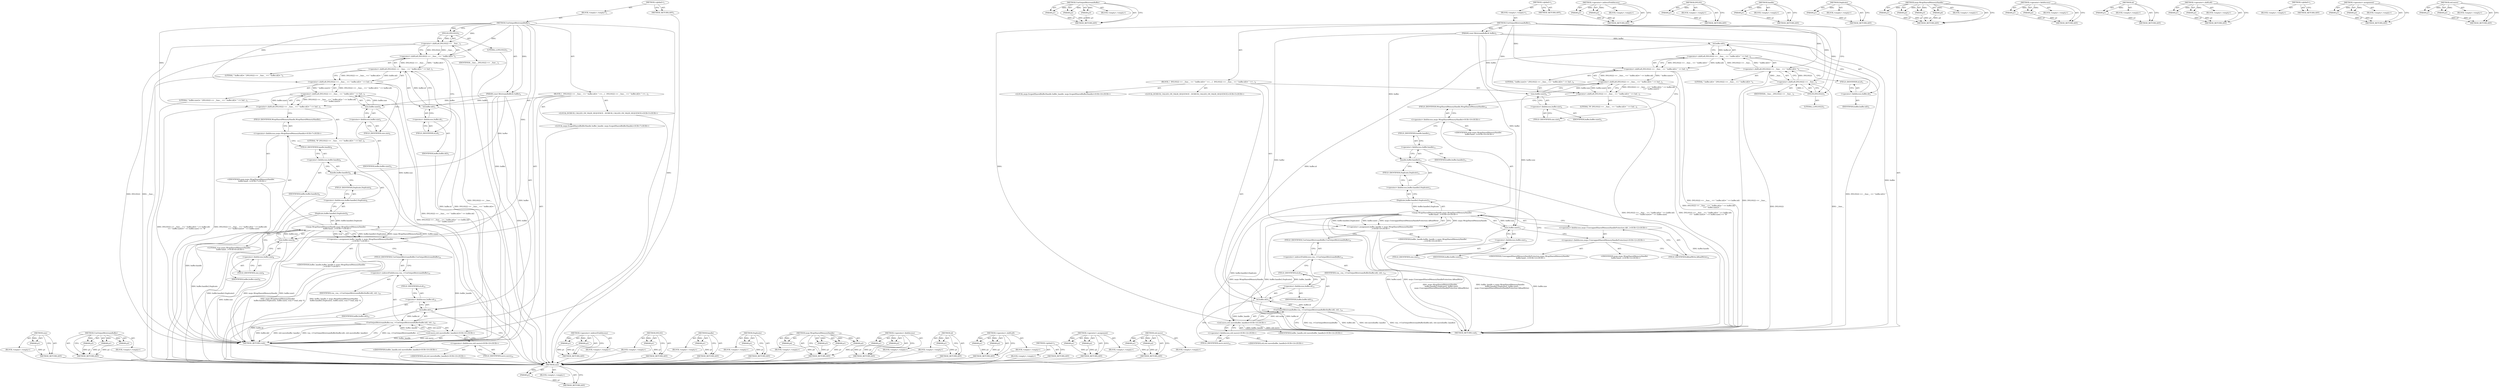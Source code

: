 digraph "std.move" {
vulnerable_113 [label=<(METHOD,size)>];
vulnerable_114 [label=<(PARAM,p1)>];
vulnerable_115 [label=<(BLOCK,&lt;empty&gt;,&lt;empty&gt;)>];
vulnerable_116 [label=<(METHOD_RETURN,ANY)>];
vulnerable_137 [label=<(METHOD,UseOutputBitstreamBuffer)>];
vulnerable_138 [label=<(PARAM,p1)>];
vulnerable_139 [label=<(PARAM,p2)>];
vulnerable_140 [label=<(PARAM,p3)>];
vulnerable_141 [label=<(BLOCK,&lt;empty&gt;,&lt;empty&gt;)>];
vulnerable_142 [label=<(METHOD_RETURN,ANY)>];
vulnerable_6 [label=<(METHOD,&lt;global&gt;)<SUB>1</SUB>>];
vulnerable_7 [label=<(BLOCK,&lt;empty&gt;,&lt;empty&gt;)<SUB>1</SUB>>];
vulnerable_8 [label=<(METHOD,UseOutputBitstreamBuffer)<SUB>1</SUB>>];
vulnerable_9 [label=<(PARAM,const BitstreamBuffer&amp; buffer)<SUB>2</SUB>>];
vulnerable_10 [label=<(BLOCK,{
  DVLOG(2) &lt;&lt; __func__ &lt;&lt; &quot; buffer.id()= &quot; &lt;&lt;...,{
  DVLOG(2) &lt;&lt; __func__ &lt;&lt; &quot; buffer.id()= &quot; &lt;&lt;...)<SUB>2</SUB>>];
vulnerable_11 [label=<(&lt;operator&gt;.shiftLeft,DVLOG(2) &lt;&lt; __func__ &lt;&lt; &quot; buffer.id()= &quot; &lt;&lt; buf...)<SUB>3</SUB>>];
vulnerable_12 [label=<(&lt;operator&gt;.shiftLeft,DVLOG(2) &lt;&lt; __func__ &lt;&lt; &quot; buffer.id()= &quot; &lt;&lt; buf...)<SUB>3</SUB>>];
vulnerable_13 [label=<(&lt;operator&gt;.shiftLeft,DVLOG(2) &lt;&lt; __func__ &lt;&lt; &quot; buffer.id()= &quot; &lt;&lt; buf...)<SUB>3</SUB>>];
vulnerable_14 [label=<(&lt;operator&gt;.shiftLeft,DVLOG(2) &lt;&lt; __func__ &lt;&lt; &quot; buffer.id()= &quot; &lt;&lt; buf...)<SUB>3</SUB>>];
vulnerable_15 [label=<(&lt;operator&gt;.shiftLeft,DVLOG(2) &lt;&lt; __func__ &lt;&lt; &quot; buffer.id()= &quot;)<SUB>3</SUB>>];
vulnerable_16 [label=<(&lt;operator&gt;.shiftLeft,DVLOG(2) &lt;&lt; __func__)<SUB>3</SUB>>];
vulnerable_17 [label=<(DVLOG,DVLOG(2))<SUB>3</SUB>>];
vulnerable_18 [label=<(LITERAL,2,DVLOG(2))<SUB>3</SUB>>];
vulnerable_19 [label=<(IDENTIFIER,__func__,DVLOG(2) &lt;&lt; __func__)<SUB>3</SUB>>];
vulnerable_20 [label=<(LITERAL,&quot; buffer.id()= &quot;,DVLOG(2) &lt;&lt; __func__ &lt;&lt; &quot; buffer.id()= &quot;)<SUB>3</SUB>>];
vulnerable_21 [label=<(id,buffer.id())<SUB>3</SUB>>];
vulnerable_22 [label=<(&lt;operator&gt;.fieldAccess,buffer.id)<SUB>3</SUB>>];
vulnerable_23 [label=<(IDENTIFIER,buffer,buffer.id())<SUB>3</SUB>>];
vulnerable_24 [label=<(FIELD_IDENTIFIER,id,id)<SUB>3</SUB>>];
vulnerable_25 [label=<(LITERAL,&quot; buffer.size()= &quot;,DVLOG(2) &lt;&lt; __func__ &lt;&lt; &quot; buffer.id()= &quot; &lt;&lt; buf...)<SUB>4</SUB>>];
vulnerable_26 [label=<(size,buffer.size())<SUB>4</SUB>>];
vulnerable_27 [label=<(&lt;operator&gt;.fieldAccess,buffer.size)<SUB>4</SUB>>];
vulnerable_28 [label=<(IDENTIFIER,buffer,buffer.size())<SUB>4</SUB>>];
vulnerable_29 [label=<(FIELD_IDENTIFIER,size,size)<SUB>4</SUB>>];
vulnerable_30 [label=<(LITERAL,&quot;B&quot;,DVLOG(2) &lt;&lt; __func__ &lt;&lt; &quot; buffer.id()= &quot; &lt;&lt; buf...)<SUB>4</SUB>>];
vulnerable_31 [label="<(LOCAL,DCHECK_CALLED_ON_VALID_SEQUENCE : DCHECK_CALLED_ON_VALID_SEQUENCE)<SUB>5</SUB>>"];
vulnerable_32 [label="<(LOCAL,mojo.ScopedSharedBufferHandle buffer_handle: mojo.ScopedSharedBufferHandle)<SUB>7</SUB>>"];
vulnerable_33 [label="<(&lt;operator&gt;.assignment,buffer_handle = mojo::WrapSharedMemoryHandle(
 ...)<SUB>7</SUB>>"];
vulnerable_34 [label="<(IDENTIFIER,buffer_handle,buffer_handle = mojo::WrapSharedMemoryHandle(
 ...)<SUB>7</SUB>>"];
vulnerable_35 [label="<(mojo.WrapSharedMemoryHandle,mojo::WrapSharedMemoryHandle(
      buffer.hand...)<SUB>7</SUB>>"];
vulnerable_36 [label="<(&lt;operator&gt;.fieldAccess,mojo::WrapSharedMemoryHandle)<SUB>7</SUB>>"];
vulnerable_37 [label="<(IDENTIFIER,mojo,mojo::WrapSharedMemoryHandle(
      buffer.hand...)<SUB>7</SUB>>"];
vulnerable_38 [label=<(FIELD_IDENTIFIER,WrapSharedMemoryHandle,WrapSharedMemoryHandle)<SUB>7</SUB>>];
vulnerable_39 [label=<(Duplicate,buffer.handle().Duplicate())<SUB>8</SUB>>];
vulnerable_40 [label=<(&lt;operator&gt;.fieldAccess,buffer.handle().Duplicate)<SUB>8</SUB>>];
vulnerable_41 [label=<(handle,buffer.handle())<SUB>8</SUB>>];
vulnerable_42 [label=<(&lt;operator&gt;.fieldAccess,buffer.handle)<SUB>8</SUB>>];
vulnerable_43 [label=<(IDENTIFIER,buffer,buffer.handle())<SUB>8</SUB>>];
vulnerable_44 [label=<(FIELD_IDENTIFIER,handle,handle)<SUB>8</SUB>>];
vulnerable_45 [label=<(FIELD_IDENTIFIER,Duplicate,Duplicate)<SUB>8</SUB>>];
vulnerable_46 [label=<(size,buffer.size())<SUB>8</SUB>>];
vulnerable_47 [label=<(&lt;operator&gt;.fieldAccess,buffer.size)<SUB>8</SUB>>];
vulnerable_48 [label=<(IDENTIFIER,buffer,buffer.size())<SUB>8</SUB>>];
vulnerable_49 [label=<(FIELD_IDENTIFIER,size,size)<SUB>8</SUB>>];
vulnerable_50 [label="<(LITERAL,true,mojo::WrapSharedMemoryHandle(
      buffer.hand...)<SUB>8</SUB>>"];
vulnerable_51 [label=<(UseOutputBitstreamBuffer,vea_-&gt;UseOutputBitstreamBuffer(buffer.id(), std...)<SUB>10</SUB>>];
vulnerable_52 [label=<(&lt;operator&gt;.indirectFieldAccess,vea_-&gt;UseOutputBitstreamBuffer)<SUB>10</SUB>>];
vulnerable_53 [label=<(IDENTIFIER,vea_,vea_-&gt;UseOutputBitstreamBuffer(buffer.id(), std...)<SUB>10</SUB>>];
vulnerable_54 [label=<(FIELD_IDENTIFIER,UseOutputBitstreamBuffer,UseOutputBitstreamBuffer)<SUB>10</SUB>>];
vulnerable_55 [label=<(id,buffer.id())<SUB>10</SUB>>];
vulnerable_56 [label=<(&lt;operator&gt;.fieldAccess,buffer.id)<SUB>10</SUB>>];
vulnerable_57 [label=<(IDENTIFIER,buffer,buffer.id())<SUB>10</SUB>>];
vulnerable_58 [label=<(FIELD_IDENTIFIER,id,id)<SUB>10</SUB>>];
vulnerable_59 [label="<(std.move,std::move(buffer_handle))<SUB>10</SUB>>"];
vulnerable_60 [label="<(&lt;operator&gt;.fieldAccess,std::move)<SUB>10</SUB>>"];
vulnerable_61 [label="<(IDENTIFIER,std,std::move(buffer_handle))<SUB>10</SUB>>"];
vulnerable_62 [label=<(FIELD_IDENTIFIER,move,move)<SUB>10</SUB>>];
vulnerable_63 [label="<(IDENTIFIER,buffer_handle,std::move(buffer_handle))<SUB>10</SUB>>"];
vulnerable_64 [label=<(METHOD_RETURN,void)<SUB>1</SUB>>];
vulnerable_66 [label=<(METHOD_RETURN,ANY)<SUB>1</SUB>>];
vulnerable_143 [label=<(METHOD,&lt;operator&gt;.indirectFieldAccess)>];
vulnerable_144 [label=<(PARAM,p1)>];
vulnerable_145 [label=<(PARAM,p2)>];
vulnerable_146 [label=<(BLOCK,&lt;empty&gt;,&lt;empty&gt;)>];
vulnerable_147 [label=<(METHOD_RETURN,ANY)>];
vulnerable_100 [label=<(METHOD,DVLOG)>];
vulnerable_101 [label=<(PARAM,p1)>];
vulnerable_102 [label=<(BLOCK,&lt;empty&gt;,&lt;empty&gt;)>];
vulnerable_103 [label=<(METHOD_RETURN,ANY)>];
vulnerable_133 [label=<(METHOD,handle)>];
vulnerable_134 [label=<(PARAM,p1)>];
vulnerable_135 [label=<(BLOCK,&lt;empty&gt;,&lt;empty&gt;)>];
vulnerable_136 [label=<(METHOD_RETURN,ANY)>];
vulnerable_129 [label=<(METHOD,Duplicate)>];
vulnerable_130 [label=<(PARAM,p1)>];
vulnerable_131 [label=<(BLOCK,&lt;empty&gt;,&lt;empty&gt;)>];
vulnerable_132 [label=<(METHOD_RETURN,ANY)>];
vulnerable_122 [label=<(METHOD,mojo.WrapSharedMemoryHandle)>];
vulnerable_123 [label=<(PARAM,p1)>];
vulnerable_124 [label=<(PARAM,p2)>];
vulnerable_125 [label=<(PARAM,p3)>];
vulnerable_126 [label=<(PARAM,p4)>];
vulnerable_127 [label=<(BLOCK,&lt;empty&gt;,&lt;empty&gt;)>];
vulnerable_128 [label=<(METHOD_RETURN,ANY)>];
vulnerable_108 [label=<(METHOD,&lt;operator&gt;.fieldAccess)>];
vulnerable_109 [label=<(PARAM,p1)>];
vulnerable_110 [label=<(PARAM,p2)>];
vulnerable_111 [label=<(BLOCK,&lt;empty&gt;,&lt;empty&gt;)>];
vulnerable_112 [label=<(METHOD_RETURN,ANY)>];
vulnerable_104 [label=<(METHOD,id)>];
vulnerable_105 [label=<(PARAM,p1)>];
vulnerable_106 [label=<(BLOCK,&lt;empty&gt;,&lt;empty&gt;)>];
vulnerable_107 [label=<(METHOD_RETURN,ANY)>];
vulnerable_95 [label=<(METHOD,&lt;operator&gt;.shiftLeft)>];
vulnerable_96 [label=<(PARAM,p1)>];
vulnerable_97 [label=<(PARAM,p2)>];
vulnerable_98 [label=<(BLOCK,&lt;empty&gt;,&lt;empty&gt;)>];
vulnerable_99 [label=<(METHOD_RETURN,ANY)>];
vulnerable_89 [label=<(METHOD,&lt;global&gt;)<SUB>1</SUB>>];
vulnerable_90 [label=<(BLOCK,&lt;empty&gt;,&lt;empty&gt;)>];
vulnerable_91 [label=<(METHOD_RETURN,ANY)>];
vulnerable_117 [label=<(METHOD,&lt;operator&gt;.assignment)>];
vulnerable_118 [label=<(PARAM,p1)>];
vulnerable_119 [label=<(PARAM,p2)>];
vulnerable_120 [label=<(BLOCK,&lt;empty&gt;,&lt;empty&gt;)>];
vulnerable_121 [label=<(METHOD_RETURN,ANY)>];
vulnerable_148 [label=<(METHOD,std.move)>];
vulnerable_149 [label=<(PARAM,p1)>];
vulnerable_150 [label=<(PARAM,p2)>];
vulnerable_151 [label=<(BLOCK,&lt;empty&gt;,&lt;empty&gt;)>];
vulnerable_152 [label=<(METHOD_RETURN,ANY)>];
fixed_119 [label=<(METHOD,size)>];
fixed_120 [label=<(PARAM,p1)>];
fixed_121 [label=<(BLOCK,&lt;empty&gt;,&lt;empty&gt;)>];
fixed_122 [label=<(METHOD_RETURN,ANY)>];
fixed_143 [label=<(METHOD,UseOutputBitstreamBuffer)>];
fixed_144 [label=<(PARAM,p1)>];
fixed_145 [label=<(PARAM,p2)>];
fixed_146 [label=<(PARAM,p3)>];
fixed_147 [label=<(BLOCK,&lt;empty&gt;,&lt;empty&gt;)>];
fixed_148 [label=<(METHOD_RETURN,ANY)>];
fixed_6 [label=<(METHOD,&lt;global&gt;)<SUB>1</SUB>>];
fixed_7 [label=<(BLOCK,&lt;empty&gt;,&lt;empty&gt;)<SUB>1</SUB>>];
fixed_8 [label=<(METHOD,UseOutputBitstreamBuffer)<SUB>1</SUB>>];
fixed_9 [label=<(PARAM,const BitstreamBuffer&amp; buffer)<SUB>2</SUB>>];
fixed_10 [label=<(BLOCK,{
  DVLOG(2) &lt;&lt; __func__ &lt;&lt; &quot; buffer.id()= &quot; &lt;&lt;...,{
  DVLOG(2) &lt;&lt; __func__ &lt;&lt; &quot; buffer.id()= &quot; &lt;&lt;...)<SUB>2</SUB>>];
fixed_11 [label=<(&lt;operator&gt;.shiftLeft,DVLOG(2) &lt;&lt; __func__ &lt;&lt; &quot; buffer.id()= &quot; &lt;&lt; buf...)<SUB>3</SUB>>];
fixed_12 [label=<(&lt;operator&gt;.shiftLeft,DVLOG(2) &lt;&lt; __func__ &lt;&lt; &quot; buffer.id()= &quot; &lt;&lt; buf...)<SUB>3</SUB>>];
fixed_13 [label=<(&lt;operator&gt;.shiftLeft,DVLOG(2) &lt;&lt; __func__ &lt;&lt; &quot; buffer.id()= &quot; &lt;&lt; buf...)<SUB>3</SUB>>];
fixed_14 [label=<(&lt;operator&gt;.shiftLeft,DVLOG(2) &lt;&lt; __func__ &lt;&lt; &quot; buffer.id()= &quot; &lt;&lt; buf...)<SUB>3</SUB>>];
fixed_15 [label=<(&lt;operator&gt;.shiftLeft,DVLOG(2) &lt;&lt; __func__ &lt;&lt; &quot; buffer.id()= &quot;)<SUB>3</SUB>>];
fixed_16 [label=<(&lt;operator&gt;.shiftLeft,DVLOG(2) &lt;&lt; __func__)<SUB>3</SUB>>];
fixed_17 [label=<(DVLOG,DVLOG(2))<SUB>3</SUB>>];
fixed_18 [label=<(LITERAL,2,DVLOG(2))<SUB>3</SUB>>];
fixed_19 [label=<(IDENTIFIER,__func__,DVLOG(2) &lt;&lt; __func__)<SUB>3</SUB>>];
fixed_20 [label=<(LITERAL,&quot; buffer.id()= &quot;,DVLOG(2) &lt;&lt; __func__ &lt;&lt; &quot; buffer.id()= &quot;)<SUB>3</SUB>>];
fixed_21 [label=<(id,buffer.id())<SUB>3</SUB>>];
fixed_22 [label=<(&lt;operator&gt;.fieldAccess,buffer.id)<SUB>3</SUB>>];
fixed_23 [label=<(IDENTIFIER,buffer,buffer.id())<SUB>3</SUB>>];
fixed_24 [label=<(FIELD_IDENTIFIER,id,id)<SUB>3</SUB>>];
fixed_25 [label=<(LITERAL,&quot; buffer.size()= &quot;,DVLOG(2) &lt;&lt; __func__ &lt;&lt; &quot; buffer.id()= &quot; &lt;&lt; buf...)<SUB>4</SUB>>];
fixed_26 [label=<(size,buffer.size())<SUB>4</SUB>>];
fixed_27 [label=<(&lt;operator&gt;.fieldAccess,buffer.size)<SUB>4</SUB>>];
fixed_28 [label=<(IDENTIFIER,buffer,buffer.size())<SUB>4</SUB>>];
fixed_29 [label=<(FIELD_IDENTIFIER,size,size)<SUB>4</SUB>>];
fixed_30 [label=<(LITERAL,&quot;B&quot;,DVLOG(2) &lt;&lt; __func__ &lt;&lt; &quot; buffer.id()= &quot; &lt;&lt; buf...)<SUB>4</SUB>>];
fixed_31 [label="<(LOCAL,DCHECK_CALLED_ON_VALID_SEQUENCE : DCHECK_CALLED_ON_VALID_SEQUENCE)<SUB>5</SUB>>"];
fixed_32 [label="<(LOCAL,mojo.ScopedSharedBufferHandle buffer_handle: mojo.ScopedSharedBufferHandle)<SUB>10</SUB>>"];
fixed_33 [label="<(&lt;operator&gt;.assignment,buffer_handle = mojo::WrapSharedMemoryHandle(
 ...)<SUB>10</SUB>>"];
fixed_34 [label="<(IDENTIFIER,buffer_handle,buffer_handle = mojo::WrapSharedMemoryHandle(
 ...)<SUB>10</SUB>>"];
fixed_35 [label="<(mojo.WrapSharedMemoryHandle,mojo::WrapSharedMemoryHandle(
      buffer.hand...)<SUB>10</SUB>>"];
fixed_36 [label="<(&lt;operator&gt;.fieldAccess,mojo::WrapSharedMemoryHandle)<SUB>10</SUB>>"];
fixed_37 [label="<(IDENTIFIER,mojo,mojo::WrapSharedMemoryHandle(
      buffer.hand...)<SUB>10</SUB>>"];
fixed_38 [label=<(FIELD_IDENTIFIER,WrapSharedMemoryHandle,WrapSharedMemoryHandle)<SUB>10</SUB>>];
fixed_39 [label=<(Duplicate,buffer.handle().Duplicate())<SUB>11</SUB>>];
fixed_40 [label=<(&lt;operator&gt;.fieldAccess,buffer.handle().Duplicate)<SUB>11</SUB>>];
fixed_41 [label=<(handle,buffer.handle())<SUB>11</SUB>>];
fixed_42 [label=<(&lt;operator&gt;.fieldAccess,buffer.handle)<SUB>11</SUB>>];
fixed_43 [label=<(IDENTIFIER,buffer,buffer.handle())<SUB>11</SUB>>];
fixed_44 [label=<(FIELD_IDENTIFIER,handle,handle)<SUB>11</SUB>>];
fixed_45 [label=<(FIELD_IDENTIFIER,Duplicate,Duplicate)<SUB>11</SUB>>];
fixed_46 [label=<(size,buffer.size())<SUB>11</SUB>>];
fixed_47 [label=<(&lt;operator&gt;.fieldAccess,buffer.size)<SUB>11</SUB>>];
fixed_48 [label=<(IDENTIFIER,buffer,buffer.size())<SUB>11</SUB>>];
fixed_49 [label=<(FIELD_IDENTIFIER,size,size)<SUB>11</SUB>>];
fixed_50 [label="<(&lt;operator&gt;.fieldAccess,mojo::UnwrappedSharedMemoryHandleProtection::kR...)<SUB>12</SUB>>"];
fixed_51 [label="<(&lt;operator&gt;.fieldAccess,mojo::UnwrappedSharedMemoryHandleProtection)<SUB>12</SUB>>"];
fixed_52 [label="<(IDENTIFIER,mojo,mojo::WrapSharedMemoryHandle(
      buffer.hand...)<SUB>12</SUB>>"];
fixed_53 [label="<(IDENTIFIER,UnwrappedSharedMemoryHandleProtection,mojo::WrapSharedMemoryHandle(
      buffer.hand...)<SUB>12</SUB>>"];
fixed_54 [label=<(FIELD_IDENTIFIER,kReadWrite,kReadWrite)<SUB>12</SUB>>];
fixed_55 [label=<(UseOutputBitstreamBuffer,vea_-&gt;UseOutputBitstreamBuffer(buffer.id(), std...)<SUB>14</SUB>>];
fixed_56 [label=<(&lt;operator&gt;.indirectFieldAccess,vea_-&gt;UseOutputBitstreamBuffer)<SUB>14</SUB>>];
fixed_57 [label=<(IDENTIFIER,vea_,vea_-&gt;UseOutputBitstreamBuffer(buffer.id(), std...)<SUB>14</SUB>>];
fixed_58 [label=<(FIELD_IDENTIFIER,UseOutputBitstreamBuffer,UseOutputBitstreamBuffer)<SUB>14</SUB>>];
fixed_59 [label=<(id,buffer.id())<SUB>14</SUB>>];
fixed_60 [label=<(&lt;operator&gt;.fieldAccess,buffer.id)<SUB>14</SUB>>];
fixed_61 [label=<(IDENTIFIER,buffer,buffer.id())<SUB>14</SUB>>];
fixed_62 [label=<(FIELD_IDENTIFIER,id,id)<SUB>14</SUB>>];
fixed_63 [label="<(std.move,std::move(buffer_handle))<SUB>14</SUB>>"];
fixed_64 [label="<(&lt;operator&gt;.fieldAccess,std::move)<SUB>14</SUB>>"];
fixed_65 [label="<(IDENTIFIER,std,std::move(buffer_handle))<SUB>14</SUB>>"];
fixed_66 [label=<(FIELD_IDENTIFIER,move,move)<SUB>14</SUB>>];
fixed_67 [label="<(IDENTIFIER,buffer_handle,std::move(buffer_handle))<SUB>14</SUB>>"];
fixed_68 [label=<(METHOD_RETURN,void)<SUB>1</SUB>>];
fixed_70 [label=<(METHOD_RETURN,ANY)<SUB>1</SUB>>];
fixed_149 [label=<(METHOD,&lt;operator&gt;.indirectFieldAccess)>];
fixed_150 [label=<(PARAM,p1)>];
fixed_151 [label=<(PARAM,p2)>];
fixed_152 [label=<(BLOCK,&lt;empty&gt;,&lt;empty&gt;)>];
fixed_153 [label=<(METHOD_RETURN,ANY)>];
fixed_106 [label=<(METHOD,DVLOG)>];
fixed_107 [label=<(PARAM,p1)>];
fixed_108 [label=<(BLOCK,&lt;empty&gt;,&lt;empty&gt;)>];
fixed_109 [label=<(METHOD_RETURN,ANY)>];
fixed_139 [label=<(METHOD,handle)>];
fixed_140 [label=<(PARAM,p1)>];
fixed_141 [label=<(BLOCK,&lt;empty&gt;,&lt;empty&gt;)>];
fixed_142 [label=<(METHOD_RETURN,ANY)>];
fixed_135 [label=<(METHOD,Duplicate)>];
fixed_136 [label=<(PARAM,p1)>];
fixed_137 [label=<(BLOCK,&lt;empty&gt;,&lt;empty&gt;)>];
fixed_138 [label=<(METHOD_RETURN,ANY)>];
fixed_128 [label=<(METHOD,mojo.WrapSharedMemoryHandle)>];
fixed_129 [label=<(PARAM,p1)>];
fixed_130 [label=<(PARAM,p2)>];
fixed_131 [label=<(PARAM,p3)>];
fixed_132 [label=<(PARAM,p4)>];
fixed_133 [label=<(BLOCK,&lt;empty&gt;,&lt;empty&gt;)>];
fixed_134 [label=<(METHOD_RETURN,ANY)>];
fixed_114 [label=<(METHOD,&lt;operator&gt;.fieldAccess)>];
fixed_115 [label=<(PARAM,p1)>];
fixed_116 [label=<(PARAM,p2)>];
fixed_117 [label=<(BLOCK,&lt;empty&gt;,&lt;empty&gt;)>];
fixed_118 [label=<(METHOD_RETURN,ANY)>];
fixed_110 [label=<(METHOD,id)>];
fixed_111 [label=<(PARAM,p1)>];
fixed_112 [label=<(BLOCK,&lt;empty&gt;,&lt;empty&gt;)>];
fixed_113 [label=<(METHOD_RETURN,ANY)>];
fixed_101 [label=<(METHOD,&lt;operator&gt;.shiftLeft)>];
fixed_102 [label=<(PARAM,p1)>];
fixed_103 [label=<(PARAM,p2)>];
fixed_104 [label=<(BLOCK,&lt;empty&gt;,&lt;empty&gt;)>];
fixed_105 [label=<(METHOD_RETURN,ANY)>];
fixed_95 [label=<(METHOD,&lt;global&gt;)<SUB>1</SUB>>];
fixed_96 [label=<(BLOCK,&lt;empty&gt;,&lt;empty&gt;)>];
fixed_97 [label=<(METHOD_RETURN,ANY)>];
fixed_123 [label=<(METHOD,&lt;operator&gt;.assignment)>];
fixed_124 [label=<(PARAM,p1)>];
fixed_125 [label=<(PARAM,p2)>];
fixed_126 [label=<(BLOCK,&lt;empty&gt;,&lt;empty&gt;)>];
fixed_127 [label=<(METHOD_RETURN,ANY)>];
fixed_154 [label=<(METHOD,std.move)>];
fixed_155 [label=<(PARAM,p1)>];
fixed_156 [label=<(PARAM,p2)>];
fixed_157 [label=<(BLOCK,&lt;empty&gt;,&lt;empty&gt;)>];
fixed_158 [label=<(METHOD_RETURN,ANY)>];
vulnerable_113 -> vulnerable_114  [key=0, label="AST: "];
vulnerable_113 -> vulnerable_114  [key=1, label="DDG: "];
vulnerable_113 -> vulnerable_115  [key=0, label="AST: "];
vulnerable_113 -> vulnerable_116  [key=0, label="AST: "];
vulnerable_113 -> vulnerable_116  [key=1, label="CFG: "];
vulnerable_114 -> vulnerable_116  [key=0, label="DDG: p1"];
vulnerable_115 -> fixed_119  [key=0];
vulnerable_116 -> fixed_119  [key=0];
vulnerable_137 -> vulnerable_138  [key=0, label="AST: "];
vulnerable_137 -> vulnerable_138  [key=1, label="DDG: "];
vulnerable_137 -> vulnerable_141  [key=0, label="AST: "];
vulnerable_137 -> vulnerable_139  [key=0, label="AST: "];
vulnerable_137 -> vulnerable_139  [key=1, label="DDG: "];
vulnerable_137 -> vulnerable_142  [key=0, label="AST: "];
vulnerable_137 -> vulnerable_142  [key=1, label="CFG: "];
vulnerable_137 -> vulnerable_140  [key=0, label="AST: "];
vulnerable_137 -> vulnerable_140  [key=1, label="DDG: "];
vulnerable_138 -> vulnerable_142  [key=0, label="DDG: p1"];
vulnerable_139 -> vulnerable_142  [key=0, label="DDG: p2"];
vulnerable_140 -> vulnerable_142  [key=0, label="DDG: p3"];
vulnerable_141 -> fixed_119  [key=0];
vulnerable_142 -> fixed_119  [key=0];
vulnerable_6 -> vulnerable_7  [key=0, label="AST: "];
vulnerable_6 -> vulnerable_66  [key=0, label="AST: "];
vulnerable_6 -> vulnerable_66  [key=1, label="CFG: "];
vulnerable_7 -> vulnerable_8  [key=0, label="AST: "];
vulnerable_8 -> vulnerable_9  [key=0, label="AST: "];
vulnerable_8 -> vulnerable_9  [key=1, label="DDG: "];
vulnerable_8 -> vulnerable_10  [key=0, label="AST: "];
vulnerable_8 -> vulnerable_64  [key=0, label="AST: "];
vulnerable_8 -> vulnerable_17  [key=0, label="CFG: "];
vulnerable_8 -> vulnerable_17  [key=1, label="DDG: "];
vulnerable_8 -> vulnerable_11  [key=0, label="DDG: "];
vulnerable_8 -> vulnerable_35  [key=0, label="DDG: "];
vulnerable_8 -> vulnerable_59  [key=0, label="DDG: "];
vulnerable_8 -> vulnerable_13  [key=0, label="DDG: "];
vulnerable_8 -> vulnerable_15  [key=0, label="DDG: "];
vulnerable_8 -> vulnerable_16  [key=0, label="DDG: "];
vulnerable_9 -> vulnerable_64  [key=0, label="DDG: buffer"];
vulnerable_9 -> vulnerable_55  [key=0, label="DDG: buffer"];
vulnerable_9 -> vulnerable_26  [key=0, label="DDG: buffer"];
vulnerable_9 -> vulnerable_46  [key=0, label="DDG: buffer"];
vulnerable_9 -> vulnerable_21  [key=0, label="DDG: buffer"];
vulnerable_9 -> vulnerable_41  [key=0, label="DDG: buffer"];
vulnerable_10 -> vulnerable_11  [key=0, label="AST: "];
vulnerable_10 -> vulnerable_31  [key=0, label="AST: "];
vulnerable_10 -> vulnerable_32  [key=0, label="AST: "];
vulnerable_10 -> vulnerable_33  [key=0, label="AST: "];
vulnerable_10 -> vulnerable_51  [key=0, label="AST: "];
vulnerable_11 -> vulnerable_12  [key=0, label="AST: "];
vulnerable_11 -> vulnerable_30  [key=0, label="AST: "];
vulnerable_11 -> vulnerable_38  [key=0, label="CFG: "];
vulnerable_11 -> vulnerable_64  [key=0, label="DDG: DVLOG(2) &lt;&lt; __func__ &lt;&lt; &quot; buffer.id()= &quot; &lt;&lt; buffer.id()
            &lt;&lt; &quot; buffer.size()= &quot; &lt;&lt; buffer.size()"];
vulnerable_11 -> vulnerable_64  [key=1, label="DDG: DVLOG(2) &lt;&lt; __func__ &lt;&lt; &quot; buffer.id()= &quot; &lt;&lt; buffer.id()
            &lt;&lt; &quot; buffer.size()= &quot; &lt;&lt; buffer.size() &lt;&lt; &quot;B&quot;"];
vulnerable_12 -> vulnerable_13  [key=0, label="AST: "];
vulnerable_12 -> vulnerable_26  [key=0, label="AST: "];
vulnerable_12 -> vulnerable_11  [key=0, label="CFG: "];
vulnerable_12 -> vulnerable_11  [key=1, label="DDG: DVLOG(2) &lt;&lt; __func__ &lt;&lt; &quot; buffer.id()= &quot; &lt;&lt; buffer.id()
            &lt;&lt; &quot; buffer.size()= &quot;"];
vulnerable_12 -> vulnerable_11  [key=2, label="DDG: buffer.size()"];
vulnerable_12 -> vulnerable_64  [key=0, label="DDG: DVLOG(2) &lt;&lt; __func__ &lt;&lt; &quot; buffer.id()= &quot; &lt;&lt; buffer.id()
            &lt;&lt; &quot; buffer.size()= &quot;"];
vulnerable_13 -> vulnerable_14  [key=0, label="AST: "];
vulnerable_13 -> vulnerable_25  [key=0, label="AST: "];
vulnerable_13 -> vulnerable_29  [key=0, label="CFG: "];
vulnerable_13 -> vulnerable_64  [key=0, label="DDG: DVLOG(2) &lt;&lt; __func__ &lt;&lt; &quot; buffer.id()= &quot; &lt;&lt; buffer.id()"];
vulnerable_13 -> vulnerable_12  [key=0, label="DDG: DVLOG(2) &lt;&lt; __func__ &lt;&lt; &quot; buffer.id()= &quot; &lt;&lt; buffer.id()"];
vulnerable_13 -> vulnerable_12  [key=1, label="DDG: &quot; buffer.size()= &quot;"];
vulnerable_14 -> vulnerable_15  [key=0, label="AST: "];
vulnerable_14 -> vulnerable_21  [key=0, label="AST: "];
vulnerable_14 -> vulnerable_13  [key=0, label="CFG: "];
vulnerable_14 -> vulnerable_13  [key=1, label="DDG: DVLOG(2) &lt;&lt; __func__ &lt;&lt; &quot; buffer.id()= &quot;"];
vulnerable_14 -> vulnerable_13  [key=2, label="DDG: buffer.id()"];
vulnerable_14 -> vulnerable_64  [key=0, label="DDG: DVLOG(2) &lt;&lt; __func__ &lt;&lt; &quot; buffer.id()= &quot;"];
vulnerable_15 -> vulnerable_16  [key=0, label="AST: "];
vulnerable_15 -> vulnerable_20  [key=0, label="AST: "];
vulnerable_15 -> vulnerable_24  [key=0, label="CFG: "];
vulnerable_15 -> vulnerable_64  [key=0, label="DDG: DVLOG(2) &lt;&lt; __func__"];
vulnerable_15 -> vulnerable_14  [key=0, label="DDG: DVLOG(2) &lt;&lt; __func__"];
vulnerable_15 -> vulnerable_14  [key=1, label="DDG: &quot; buffer.id()= &quot;"];
vulnerable_16 -> vulnerable_17  [key=0, label="AST: "];
vulnerable_16 -> vulnerable_19  [key=0, label="AST: "];
vulnerable_16 -> vulnerable_15  [key=0, label="CFG: "];
vulnerable_16 -> vulnerable_15  [key=1, label="DDG: DVLOG(2)"];
vulnerable_16 -> vulnerable_15  [key=2, label="DDG: __func__"];
vulnerable_16 -> vulnerable_64  [key=0, label="DDG: DVLOG(2)"];
vulnerable_16 -> vulnerable_64  [key=1, label="DDG: __func__"];
vulnerable_17 -> vulnerable_18  [key=0, label="AST: "];
vulnerable_17 -> vulnerable_16  [key=0, label="CFG: "];
vulnerable_17 -> vulnerable_16  [key=1, label="DDG: 2"];
vulnerable_18 -> fixed_119  [key=0];
vulnerable_19 -> fixed_119  [key=0];
vulnerable_20 -> fixed_119  [key=0];
vulnerable_21 -> vulnerable_22  [key=0, label="AST: "];
vulnerable_21 -> vulnerable_14  [key=0, label="CFG: "];
vulnerable_21 -> vulnerable_14  [key=1, label="DDG: buffer.id"];
vulnerable_21 -> vulnerable_55  [key=0, label="DDG: buffer.id"];
vulnerable_22 -> vulnerable_23  [key=0, label="AST: "];
vulnerable_22 -> vulnerable_24  [key=0, label="AST: "];
vulnerable_22 -> vulnerable_21  [key=0, label="CFG: "];
vulnerable_23 -> fixed_119  [key=0];
vulnerable_24 -> vulnerable_22  [key=0, label="CFG: "];
vulnerable_25 -> fixed_119  [key=0];
vulnerable_26 -> vulnerable_27  [key=0, label="AST: "];
vulnerable_26 -> vulnerable_12  [key=0, label="CFG: "];
vulnerable_26 -> vulnerable_12  [key=1, label="DDG: buffer.size"];
vulnerable_26 -> vulnerable_46  [key=0, label="DDG: buffer.size"];
vulnerable_27 -> vulnerable_28  [key=0, label="AST: "];
vulnerable_27 -> vulnerable_29  [key=0, label="AST: "];
vulnerable_27 -> vulnerable_26  [key=0, label="CFG: "];
vulnerable_28 -> fixed_119  [key=0];
vulnerable_29 -> vulnerable_27  [key=0, label="CFG: "];
vulnerable_30 -> fixed_119  [key=0];
vulnerable_31 -> fixed_119  [key=0];
vulnerable_32 -> fixed_119  [key=0];
vulnerable_33 -> vulnerable_34  [key=0, label="AST: "];
vulnerable_33 -> vulnerable_35  [key=0, label="AST: "];
vulnerable_33 -> vulnerable_54  [key=0, label="CFG: "];
vulnerable_33 -> vulnerable_64  [key=0, label="DDG: mojo::WrapSharedMemoryHandle(
      buffer.handle().Duplicate(), buffer.size(), true /* read_only */)"];
vulnerable_33 -> vulnerable_64  [key=1, label="DDG: buffer_handle = mojo::WrapSharedMemoryHandle(
      buffer.handle().Duplicate(), buffer.size(), true /* read_only */)"];
vulnerable_33 -> vulnerable_59  [key=0, label="DDG: buffer_handle"];
vulnerable_34 -> fixed_119  [key=0];
vulnerable_35 -> vulnerable_36  [key=0, label="AST: "];
vulnerable_35 -> vulnerable_39  [key=0, label="AST: "];
vulnerable_35 -> vulnerable_46  [key=0, label="AST: "];
vulnerable_35 -> vulnerable_50  [key=0, label="AST: "];
vulnerable_35 -> vulnerable_33  [key=0, label="CFG: "];
vulnerable_35 -> vulnerable_33  [key=1, label="DDG: mojo::WrapSharedMemoryHandle"];
vulnerable_35 -> vulnerable_33  [key=2, label="DDG: buffer.handle().Duplicate()"];
vulnerable_35 -> vulnerable_33  [key=3, label="DDG: buffer.size()"];
vulnerable_35 -> vulnerable_33  [key=4, label="DDG: true"];
vulnerable_35 -> vulnerable_64  [key=0, label="DDG: mojo::WrapSharedMemoryHandle"];
vulnerable_35 -> vulnerable_64  [key=1, label="DDG: buffer.handle().Duplicate()"];
vulnerable_35 -> vulnerable_64  [key=2, label="DDG: buffer.size()"];
vulnerable_36 -> vulnerable_37  [key=0, label="AST: "];
vulnerable_36 -> vulnerable_38  [key=0, label="AST: "];
vulnerable_36 -> vulnerable_44  [key=0, label="CFG: "];
vulnerable_37 -> fixed_119  [key=0];
vulnerable_38 -> vulnerable_36  [key=0, label="CFG: "];
vulnerable_39 -> vulnerable_40  [key=0, label="AST: "];
vulnerable_39 -> vulnerable_49  [key=0, label="CFG: "];
vulnerable_39 -> vulnerable_64  [key=0, label="DDG: buffer.handle().Duplicate"];
vulnerable_39 -> vulnerable_35  [key=0, label="DDG: buffer.handle().Duplicate"];
vulnerable_40 -> vulnerable_41  [key=0, label="AST: "];
vulnerable_40 -> vulnerable_45  [key=0, label="AST: "];
vulnerable_40 -> vulnerable_39  [key=0, label="CFG: "];
vulnerable_41 -> vulnerable_42  [key=0, label="AST: "];
vulnerable_41 -> vulnerable_45  [key=0, label="CFG: "];
vulnerable_41 -> vulnerable_64  [key=0, label="DDG: buffer.handle"];
vulnerable_42 -> vulnerable_43  [key=0, label="AST: "];
vulnerable_42 -> vulnerable_44  [key=0, label="AST: "];
vulnerable_42 -> vulnerable_41  [key=0, label="CFG: "];
vulnerable_43 -> fixed_119  [key=0];
vulnerable_44 -> vulnerable_42  [key=0, label="CFG: "];
vulnerable_45 -> vulnerable_40  [key=0, label="CFG: "];
vulnerable_46 -> vulnerable_47  [key=0, label="AST: "];
vulnerable_46 -> vulnerable_35  [key=0, label="CFG: "];
vulnerable_46 -> vulnerable_35  [key=1, label="DDG: buffer.size"];
vulnerable_46 -> vulnerable_64  [key=0, label="DDG: buffer.size"];
vulnerable_47 -> vulnerable_48  [key=0, label="AST: "];
vulnerable_47 -> vulnerable_49  [key=0, label="AST: "];
vulnerable_47 -> vulnerable_46  [key=0, label="CFG: "];
vulnerable_48 -> fixed_119  [key=0];
vulnerable_49 -> vulnerable_47  [key=0, label="CFG: "];
vulnerable_50 -> fixed_119  [key=0];
vulnerable_51 -> vulnerable_52  [key=0, label="AST: "];
vulnerable_51 -> vulnerable_55  [key=0, label="AST: "];
vulnerable_51 -> vulnerable_59  [key=0, label="AST: "];
vulnerable_51 -> vulnerable_64  [key=0, label="CFG: "];
vulnerable_51 -> vulnerable_64  [key=1, label="DDG: vea_-&gt;UseOutputBitstreamBuffer"];
vulnerable_51 -> vulnerable_64  [key=2, label="DDG: buffer.id()"];
vulnerable_51 -> vulnerable_64  [key=3, label="DDG: std::move(buffer_handle)"];
vulnerable_51 -> vulnerable_64  [key=4, label="DDG: vea_-&gt;UseOutputBitstreamBuffer(buffer.id(), std::move(buffer_handle))"];
vulnerable_52 -> vulnerable_53  [key=0, label="AST: "];
vulnerable_52 -> vulnerable_54  [key=0, label="AST: "];
vulnerable_52 -> vulnerable_58  [key=0, label="CFG: "];
vulnerable_53 -> fixed_119  [key=0];
vulnerable_54 -> vulnerable_52  [key=0, label="CFG: "];
vulnerable_55 -> vulnerable_56  [key=0, label="AST: "];
vulnerable_55 -> vulnerable_62  [key=0, label="CFG: "];
vulnerable_55 -> vulnerable_64  [key=0, label="DDG: buffer.id"];
vulnerable_55 -> vulnerable_51  [key=0, label="DDG: buffer.id"];
vulnerable_56 -> vulnerable_57  [key=0, label="AST: "];
vulnerable_56 -> vulnerable_58  [key=0, label="AST: "];
vulnerable_56 -> vulnerable_55  [key=0, label="CFG: "];
vulnerable_57 -> fixed_119  [key=0];
vulnerable_58 -> vulnerable_56  [key=0, label="CFG: "];
vulnerable_59 -> vulnerable_60  [key=0, label="AST: "];
vulnerable_59 -> vulnerable_63  [key=0, label="AST: "];
vulnerable_59 -> vulnerable_51  [key=0, label="CFG: "];
vulnerable_59 -> vulnerable_51  [key=1, label="DDG: std::move"];
vulnerable_59 -> vulnerable_51  [key=2, label="DDG: buffer_handle"];
vulnerable_59 -> vulnerable_64  [key=0, label="DDG: std::move"];
vulnerable_59 -> vulnerable_64  [key=1, label="DDG: buffer_handle"];
vulnerable_60 -> vulnerable_61  [key=0, label="AST: "];
vulnerable_60 -> vulnerable_62  [key=0, label="AST: "];
vulnerable_60 -> vulnerable_59  [key=0, label="CFG: "];
vulnerable_61 -> fixed_119  [key=0];
vulnerable_62 -> vulnerable_60  [key=0, label="CFG: "];
vulnerable_63 -> fixed_119  [key=0];
vulnerable_64 -> fixed_119  [key=0];
vulnerable_66 -> fixed_119  [key=0];
vulnerable_143 -> vulnerable_144  [key=0, label="AST: "];
vulnerable_143 -> vulnerable_144  [key=1, label="DDG: "];
vulnerable_143 -> vulnerable_146  [key=0, label="AST: "];
vulnerable_143 -> vulnerable_145  [key=0, label="AST: "];
vulnerable_143 -> vulnerable_145  [key=1, label="DDG: "];
vulnerable_143 -> vulnerable_147  [key=0, label="AST: "];
vulnerable_143 -> vulnerable_147  [key=1, label="CFG: "];
vulnerable_144 -> vulnerable_147  [key=0, label="DDG: p1"];
vulnerable_145 -> vulnerable_147  [key=0, label="DDG: p2"];
vulnerable_146 -> fixed_119  [key=0];
vulnerable_147 -> fixed_119  [key=0];
vulnerable_100 -> vulnerable_101  [key=0, label="AST: "];
vulnerable_100 -> vulnerable_101  [key=1, label="DDG: "];
vulnerable_100 -> vulnerable_102  [key=0, label="AST: "];
vulnerable_100 -> vulnerable_103  [key=0, label="AST: "];
vulnerable_100 -> vulnerable_103  [key=1, label="CFG: "];
vulnerable_101 -> vulnerable_103  [key=0, label="DDG: p1"];
vulnerable_102 -> fixed_119  [key=0];
vulnerable_103 -> fixed_119  [key=0];
vulnerable_133 -> vulnerable_134  [key=0, label="AST: "];
vulnerable_133 -> vulnerable_134  [key=1, label="DDG: "];
vulnerable_133 -> vulnerable_135  [key=0, label="AST: "];
vulnerable_133 -> vulnerable_136  [key=0, label="AST: "];
vulnerable_133 -> vulnerable_136  [key=1, label="CFG: "];
vulnerable_134 -> vulnerable_136  [key=0, label="DDG: p1"];
vulnerable_135 -> fixed_119  [key=0];
vulnerable_136 -> fixed_119  [key=0];
vulnerable_129 -> vulnerable_130  [key=0, label="AST: "];
vulnerable_129 -> vulnerable_130  [key=1, label="DDG: "];
vulnerable_129 -> vulnerable_131  [key=0, label="AST: "];
vulnerable_129 -> vulnerable_132  [key=0, label="AST: "];
vulnerable_129 -> vulnerable_132  [key=1, label="CFG: "];
vulnerable_130 -> vulnerable_132  [key=0, label="DDG: p1"];
vulnerable_131 -> fixed_119  [key=0];
vulnerable_132 -> fixed_119  [key=0];
vulnerable_122 -> vulnerable_123  [key=0, label="AST: "];
vulnerable_122 -> vulnerable_123  [key=1, label="DDG: "];
vulnerable_122 -> vulnerable_127  [key=0, label="AST: "];
vulnerable_122 -> vulnerable_124  [key=0, label="AST: "];
vulnerable_122 -> vulnerable_124  [key=1, label="DDG: "];
vulnerable_122 -> vulnerable_128  [key=0, label="AST: "];
vulnerable_122 -> vulnerable_128  [key=1, label="CFG: "];
vulnerable_122 -> vulnerable_125  [key=0, label="AST: "];
vulnerable_122 -> vulnerable_125  [key=1, label="DDG: "];
vulnerable_122 -> vulnerable_126  [key=0, label="AST: "];
vulnerable_122 -> vulnerable_126  [key=1, label="DDG: "];
vulnerable_123 -> vulnerable_128  [key=0, label="DDG: p1"];
vulnerable_124 -> vulnerable_128  [key=0, label="DDG: p2"];
vulnerable_125 -> vulnerable_128  [key=0, label="DDG: p3"];
vulnerable_126 -> vulnerable_128  [key=0, label="DDG: p4"];
vulnerable_127 -> fixed_119  [key=0];
vulnerable_128 -> fixed_119  [key=0];
vulnerable_108 -> vulnerable_109  [key=0, label="AST: "];
vulnerable_108 -> vulnerable_109  [key=1, label="DDG: "];
vulnerable_108 -> vulnerable_111  [key=0, label="AST: "];
vulnerable_108 -> vulnerable_110  [key=0, label="AST: "];
vulnerable_108 -> vulnerable_110  [key=1, label="DDG: "];
vulnerable_108 -> vulnerable_112  [key=0, label="AST: "];
vulnerable_108 -> vulnerable_112  [key=1, label="CFG: "];
vulnerable_109 -> vulnerable_112  [key=0, label="DDG: p1"];
vulnerable_110 -> vulnerable_112  [key=0, label="DDG: p2"];
vulnerable_111 -> fixed_119  [key=0];
vulnerable_112 -> fixed_119  [key=0];
vulnerable_104 -> vulnerable_105  [key=0, label="AST: "];
vulnerable_104 -> vulnerable_105  [key=1, label="DDG: "];
vulnerable_104 -> vulnerable_106  [key=0, label="AST: "];
vulnerable_104 -> vulnerable_107  [key=0, label="AST: "];
vulnerable_104 -> vulnerable_107  [key=1, label="CFG: "];
vulnerable_105 -> vulnerable_107  [key=0, label="DDG: p1"];
vulnerable_106 -> fixed_119  [key=0];
vulnerable_107 -> fixed_119  [key=0];
vulnerable_95 -> vulnerable_96  [key=0, label="AST: "];
vulnerable_95 -> vulnerable_96  [key=1, label="DDG: "];
vulnerable_95 -> vulnerable_98  [key=0, label="AST: "];
vulnerable_95 -> vulnerable_97  [key=0, label="AST: "];
vulnerable_95 -> vulnerable_97  [key=1, label="DDG: "];
vulnerable_95 -> vulnerable_99  [key=0, label="AST: "];
vulnerable_95 -> vulnerable_99  [key=1, label="CFG: "];
vulnerable_96 -> vulnerable_99  [key=0, label="DDG: p1"];
vulnerable_97 -> vulnerable_99  [key=0, label="DDG: p2"];
vulnerable_98 -> fixed_119  [key=0];
vulnerable_99 -> fixed_119  [key=0];
vulnerable_89 -> vulnerable_90  [key=0, label="AST: "];
vulnerable_89 -> vulnerable_91  [key=0, label="AST: "];
vulnerable_89 -> vulnerable_91  [key=1, label="CFG: "];
vulnerable_90 -> fixed_119  [key=0];
vulnerable_91 -> fixed_119  [key=0];
vulnerable_117 -> vulnerable_118  [key=0, label="AST: "];
vulnerable_117 -> vulnerable_118  [key=1, label="DDG: "];
vulnerable_117 -> vulnerable_120  [key=0, label="AST: "];
vulnerable_117 -> vulnerable_119  [key=0, label="AST: "];
vulnerable_117 -> vulnerable_119  [key=1, label="DDG: "];
vulnerable_117 -> vulnerable_121  [key=0, label="AST: "];
vulnerable_117 -> vulnerable_121  [key=1, label="CFG: "];
vulnerable_118 -> vulnerable_121  [key=0, label="DDG: p1"];
vulnerable_119 -> vulnerable_121  [key=0, label="DDG: p2"];
vulnerable_120 -> fixed_119  [key=0];
vulnerable_121 -> fixed_119  [key=0];
vulnerable_148 -> vulnerable_149  [key=0, label="AST: "];
vulnerable_148 -> vulnerable_149  [key=1, label="DDG: "];
vulnerable_148 -> vulnerable_151  [key=0, label="AST: "];
vulnerable_148 -> vulnerable_150  [key=0, label="AST: "];
vulnerable_148 -> vulnerable_150  [key=1, label="DDG: "];
vulnerable_148 -> vulnerable_152  [key=0, label="AST: "];
vulnerable_148 -> vulnerable_152  [key=1, label="CFG: "];
vulnerable_149 -> vulnerable_152  [key=0, label="DDG: p1"];
vulnerable_150 -> vulnerable_152  [key=0, label="DDG: p2"];
vulnerable_151 -> fixed_119  [key=0];
vulnerable_152 -> fixed_119  [key=0];
fixed_119 -> fixed_120  [key=0, label="AST: "];
fixed_119 -> fixed_120  [key=1, label="DDG: "];
fixed_119 -> fixed_121  [key=0, label="AST: "];
fixed_119 -> fixed_122  [key=0, label="AST: "];
fixed_119 -> fixed_122  [key=1, label="CFG: "];
fixed_120 -> fixed_122  [key=0, label="DDG: p1"];
fixed_143 -> fixed_144  [key=0, label="AST: "];
fixed_143 -> fixed_144  [key=1, label="DDG: "];
fixed_143 -> fixed_147  [key=0, label="AST: "];
fixed_143 -> fixed_145  [key=0, label="AST: "];
fixed_143 -> fixed_145  [key=1, label="DDG: "];
fixed_143 -> fixed_148  [key=0, label="AST: "];
fixed_143 -> fixed_148  [key=1, label="CFG: "];
fixed_143 -> fixed_146  [key=0, label="AST: "];
fixed_143 -> fixed_146  [key=1, label="DDG: "];
fixed_144 -> fixed_148  [key=0, label="DDG: p1"];
fixed_145 -> fixed_148  [key=0, label="DDG: p2"];
fixed_146 -> fixed_148  [key=0, label="DDG: p3"];
fixed_6 -> fixed_7  [key=0, label="AST: "];
fixed_6 -> fixed_70  [key=0, label="AST: "];
fixed_6 -> fixed_70  [key=1, label="CFG: "];
fixed_7 -> fixed_8  [key=0, label="AST: "];
fixed_8 -> fixed_9  [key=0, label="AST: "];
fixed_8 -> fixed_9  [key=1, label="DDG: "];
fixed_8 -> fixed_10  [key=0, label="AST: "];
fixed_8 -> fixed_68  [key=0, label="AST: "];
fixed_8 -> fixed_17  [key=0, label="CFG: "];
fixed_8 -> fixed_17  [key=1, label="DDG: "];
fixed_8 -> fixed_11  [key=0, label="DDG: "];
fixed_8 -> fixed_63  [key=0, label="DDG: "];
fixed_8 -> fixed_13  [key=0, label="DDG: "];
fixed_8 -> fixed_15  [key=0, label="DDG: "];
fixed_8 -> fixed_16  [key=0, label="DDG: "];
fixed_9 -> fixed_68  [key=0, label="DDG: buffer"];
fixed_9 -> fixed_59  [key=0, label="DDG: buffer"];
fixed_9 -> fixed_26  [key=0, label="DDG: buffer"];
fixed_9 -> fixed_46  [key=0, label="DDG: buffer"];
fixed_9 -> fixed_21  [key=0, label="DDG: buffer"];
fixed_9 -> fixed_41  [key=0, label="DDG: buffer"];
fixed_10 -> fixed_11  [key=0, label="AST: "];
fixed_10 -> fixed_31  [key=0, label="AST: "];
fixed_10 -> fixed_32  [key=0, label="AST: "];
fixed_10 -> fixed_33  [key=0, label="AST: "];
fixed_10 -> fixed_55  [key=0, label="AST: "];
fixed_11 -> fixed_12  [key=0, label="AST: "];
fixed_11 -> fixed_30  [key=0, label="AST: "];
fixed_11 -> fixed_38  [key=0, label="CFG: "];
fixed_11 -> fixed_68  [key=0, label="DDG: DVLOG(2) &lt;&lt; __func__ &lt;&lt; &quot; buffer.id()= &quot; &lt;&lt; buffer.id()
            &lt;&lt; &quot; buffer.size()= &quot; &lt;&lt; buffer.size()"];
fixed_11 -> fixed_68  [key=1, label="DDG: DVLOG(2) &lt;&lt; __func__ &lt;&lt; &quot; buffer.id()= &quot; &lt;&lt; buffer.id()
            &lt;&lt; &quot; buffer.size()= &quot; &lt;&lt; buffer.size() &lt;&lt; &quot;B&quot;"];
fixed_12 -> fixed_13  [key=0, label="AST: "];
fixed_12 -> fixed_26  [key=0, label="AST: "];
fixed_12 -> fixed_11  [key=0, label="CFG: "];
fixed_12 -> fixed_11  [key=1, label="DDG: DVLOG(2) &lt;&lt; __func__ &lt;&lt; &quot; buffer.id()= &quot; &lt;&lt; buffer.id()
            &lt;&lt; &quot; buffer.size()= &quot;"];
fixed_12 -> fixed_11  [key=2, label="DDG: buffer.size()"];
fixed_12 -> fixed_68  [key=0, label="DDG: DVLOG(2) &lt;&lt; __func__ &lt;&lt; &quot; buffer.id()= &quot; &lt;&lt; buffer.id()
            &lt;&lt; &quot; buffer.size()= &quot;"];
fixed_13 -> fixed_14  [key=0, label="AST: "];
fixed_13 -> fixed_25  [key=0, label="AST: "];
fixed_13 -> fixed_29  [key=0, label="CFG: "];
fixed_13 -> fixed_68  [key=0, label="DDG: DVLOG(2) &lt;&lt; __func__ &lt;&lt; &quot; buffer.id()= &quot; &lt;&lt; buffer.id()"];
fixed_13 -> fixed_12  [key=0, label="DDG: DVLOG(2) &lt;&lt; __func__ &lt;&lt; &quot; buffer.id()= &quot; &lt;&lt; buffer.id()"];
fixed_13 -> fixed_12  [key=1, label="DDG: &quot; buffer.size()= &quot;"];
fixed_14 -> fixed_15  [key=0, label="AST: "];
fixed_14 -> fixed_21  [key=0, label="AST: "];
fixed_14 -> fixed_13  [key=0, label="CFG: "];
fixed_14 -> fixed_13  [key=1, label="DDG: DVLOG(2) &lt;&lt; __func__ &lt;&lt; &quot; buffer.id()= &quot;"];
fixed_14 -> fixed_13  [key=2, label="DDG: buffer.id()"];
fixed_14 -> fixed_68  [key=0, label="DDG: DVLOG(2) &lt;&lt; __func__ &lt;&lt; &quot; buffer.id()= &quot;"];
fixed_15 -> fixed_16  [key=0, label="AST: "];
fixed_15 -> fixed_20  [key=0, label="AST: "];
fixed_15 -> fixed_24  [key=0, label="CFG: "];
fixed_15 -> fixed_68  [key=0, label="DDG: DVLOG(2) &lt;&lt; __func__"];
fixed_15 -> fixed_14  [key=0, label="DDG: DVLOG(2) &lt;&lt; __func__"];
fixed_15 -> fixed_14  [key=1, label="DDG: &quot; buffer.id()= &quot;"];
fixed_16 -> fixed_17  [key=0, label="AST: "];
fixed_16 -> fixed_19  [key=0, label="AST: "];
fixed_16 -> fixed_15  [key=0, label="CFG: "];
fixed_16 -> fixed_15  [key=1, label="DDG: DVLOG(2)"];
fixed_16 -> fixed_15  [key=2, label="DDG: __func__"];
fixed_16 -> fixed_68  [key=0, label="DDG: DVLOG(2)"];
fixed_16 -> fixed_68  [key=1, label="DDG: __func__"];
fixed_17 -> fixed_18  [key=0, label="AST: "];
fixed_17 -> fixed_16  [key=0, label="CFG: "];
fixed_17 -> fixed_16  [key=1, label="DDG: 2"];
fixed_21 -> fixed_22  [key=0, label="AST: "];
fixed_21 -> fixed_14  [key=0, label="CFG: "];
fixed_21 -> fixed_14  [key=1, label="DDG: buffer.id"];
fixed_21 -> fixed_59  [key=0, label="DDG: buffer.id"];
fixed_22 -> fixed_23  [key=0, label="AST: "];
fixed_22 -> fixed_24  [key=0, label="AST: "];
fixed_22 -> fixed_21  [key=0, label="CFG: "];
fixed_24 -> fixed_22  [key=0, label="CFG: "];
fixed_26 -> fixed_27  [key=0, label="AST: "];
fixed_26 -> fixed_12  [key=0, label="CFG: "];
fixed_26 -> fixed_12  [key=1, label="DDG: buffer.size"];
fixed_26 -> fixed_46  [key=0, label="DDG: buffer.size"];
fixed_27 -> fixed_28  [key=0, label="AST: "];
fixed_27 -> fixed_29  [key=0, label="AST: "];
fixed_27 -> fixed_26  [key=0, label="CFG: "];
fixed_29 -> fixed_27  [key=0, label="CFG: "];
fixed_33 -> fixed_34  [key=0, label="AST: "];
fixed_33 -> fixed_35  [key=0, label="AST: "];
fixed_33 -> fixed_58  [key=0, label="CFG: "];
fixed_33 -> fixed_68  [key=0, label="DDG: mojo::WrapSharedMemoryHandle(
      buffer.handle().Duplicate(), buffer.size(),
      mojo::UnwrappedSharedMemoryHandleProtection::kReadWrite)"];
fixed_33 -> fixed_68  [key=1, label="DDG: buffer_handle = mojo::WrapSharedMemoryHandle(
      buffer.handle().Duplicate(), buffer.size(),
      mojo::UnwrappedSharedMemoryHandleProtection::kReadWrite)"];
fixed_33 -> fixed_63  [key=0, label="DDG: buffer_handle"];
fixed_35 -> fixed_36  [key=0, label="AST: "];
fixed_35 -> fixed_39  [key=0, label="AST: "];
fixed_35 -> fixed_46  [key=0, label="AST: "];
fixed_35 -> fixed_50  [key=0, label="AST: "];
fixed_35 -> fixed_33  [key=0, label="CFG: "];
fixed_35 -> fixed_33  [key=1, label="DDG: mojo::WrapSharedMemoryHandle"];
fixed_35 -> fixed_33  [key=2, label="DDG: buffer.handle().Duplicate()"];
fixed_35 -> fixed_33  [key=3, label="DDG: buffer.size()"];
fixed_35 -> fixed_33  [key=4, label="DDG: mojo::UnwrappedSharedMemoryHandleProtection::kReadWrite"];
fixed_35 -> fixed_68  [key=0, label="DDG: mojo::WrapSharedMemoryHandle"];
fixed_35 -> fixed_68  [key=1, label="DDG: buffer.handle().Duplicate()"];
fixed_35 -> fixed_68  [key=2, label="DDG: buffer.size()"];
fixed_35 -> fixed_68  [key=3, label="DDG: mojo::UnwrappedSharedMemoryHandleProtection::kReadWrite"];
fixed_36 -> fixed_37  [key=0, label="AST: "];
fixed_36 -> fixed_38  [key=0, label="AST: "];
fixed_36 -> fixed_44  [key=0, label="CFG: "];
fixed_38 -> fixed_36  [key=0, label="CFG: "];
fixed_39 -> fixed_40  [key=0, label="AST: "];
fixed_39 -> fixed_49  [key=0, label="CFG: "];
fixed_39 -> fixed_68  [key=0, label="DDG: buffer.handle().Duplicate"];
fixed_39 -> fixed_35  [key=0, label="DDG: buffer.handle().Duplicate"];
fixed_40 -> fixed_41  [key=0, label="AST: "];
fixed_40 -> fixed_45  [key=0, label="AST: "];
fixed_40 -> fixed_39  [key=0, label="CFG: "];
fixed_41 -> fixed_42  [key=0, label="AST: "];
fixed_41 -> fixed_45  [key=0, label="CFG: "];
fixed_41 -> fixed_68  [key=0, label="DDG: buffer.handle"];
fixed_42 -> fixed_43  [key=0, label="AST: "];
fixed_42 -> fixed_44  [key=0, label="AST: "];
fixed_42 -> fixed_41  [key=0, label="CFG: "];
fixed_44 -> fixed_42  [key=0, label="CFG: "];
fixed_45 -> fixed_40  [key=0, label="CFG: "];
fixed_46 -> fixed_47  [key=0, label="AST: "];
fixed_46 -> fixed_51  [key=0, label="CFG: "];
fixed_46 -> fixed_68  [key=0, label="DDG: buffer.size"];
fixed_46 -> fixed_35  [key=0, label="DDG: buffer.size"];
fixed_47 -> fixed_48  [key=0, label="AST: "];
fixed_47 -> fixed_49  [key=0, label="AST: "];
fixed_47 -> fixed_46  [key=0, label="CFG: "];
fixed_49 -> fixed_47  [key=0, label="CFG: "];
fixed_50 -> fixed_51  [key=0, label="AST: "];
fixed_50 -> fixed_54  [key=0, label="AST: "];
fixed_50 -> fixed_35  [key=0, label="CFG: "];
fixed_51 -> fixed_52  [key=0, label="AST: "];
fixed_51 -> fixed_53  [key=0, label="AST: "];
fixed_51 -> fixed_54  [key=0, label="CFG: "];
fixed_54 -> fixed_50  [key=0, label="CFG: "];
fixed_55 -> fixed_56  [key=0, label="AST: "];
fixed_55 -> fixed_59  [key=0, label="AST: "];
fixed_55 -> fixed_63  [key=0, label="AST: "];
fixed_55 -> fixed_68  [key=0, label="CFG: "];
fixed_55 -> fixed_68  [key=1, label="DDG: vea_-&gt;UseOutputBitstreamBuffer"];
fixed_55 -> fixed_68  [key=2, label="DDG: buffer.id()"];
fixed_55 -> fixed_68  [key=3, label="DDG: std::move(buffer_handle)"];
fixed_55 -> fixed_68  [key=4, label="DDG: vea_-&gt;UseOutputBitstreamBuffer(buffer.id(), std::move(buffer_handle))"];
fixed_56 -> fixed_57  [key=0, label="AST: "];
fixed_56 -> fixed_58  [key=0, label="AST: "];
fixed_56 -> fixed_62  [key=0, label="CFG: "];
fixed_58 -> fixed_56  [key=0, label="CFG: "];
fixed_59 -> fixed_60  [key=0, label="AST: "];
fixed_59 -> fixed_66  [key=0, label="CFG: "];
fixed_59 -> fixed_68  [key=0, label="DDG: buffer.id"];
fixed_59 -> fixed_55  [key=0, label="DDG: buffer.id"];
fixed_60 -> fixed_61  [key=0, label="AST: "];
fixed_60 -> fixed_62  [key=0, label="AST: "];
fixed_60 -> fixed_59  [key=0, label="CFG: "];
fixed_62 -> fixed_60  [key=0, label="CFG: "];
fixed_63 -> fixed_64  [key=0, label="AST: "];
fixed_63 -> fixed_67  [key=0, label="AST: "];
fixed_63 -> fixed_55  [key=0, label="CFG: "];
fixed_63 -> fixed_55  [key=1, label="DDG: std::move"];
fixed_63 -> fixed_55  [key=2, label="DDG: buffer_handle"];
fixed_63 -> fixed_68  [key=0, label="DDG: std::move"];
fixed_63 -> fixed_68  [key=1, label="DDG: buffer_handle"];
fixed_64 -> fixed_65  [key=0, label="AST: "];
fixed_64 -> fixed_66  [key=0, label="AST: "];
fixed_64 -> fixed_63  [key=0, label="CFG: "];
fixed_66 -> fixed_64  [key=0, label="CFG: "];
fixed_149 -> fixed_150  [key=0, label="AST: "];
fixed_149 -> fixed_150  [key=1, label="DDG: "];
fixed_149 -> fixed_152  [key=0, label="AST: "];
fixed_149 -> fixed_151  [key=0, label="AST: "];
fixed_149 -> fixed_151  [key=1, label="DDG: "];
fixed_149 -> fixed_153  [key=0, label="AST: "];
fixed_149 -> fixed_153  [key=1, label="CFG: "];
fixed_150 -> fixed_153  [key=0, label="DDG: p1"];
fixed_151 -> fixed_153  [key=0, label="DDG: p2"];
fixed_106 -> fixed_107  [key=0, label="AST: "];
fixed_106 -> fixed_107  [key=1, label="DDG: "];
fixed_106 -> fixed_108  [key=0, label="AST: "];
fixed_106 -> fixed_109  [key=0, label="AST: "];
fixed_106 -> fixed_109  [key=1, label="CFG: "];
fixed_107 -> fixed_109  [key=0, label="DDG: p1"];
fixed_139 -> fixed_140  [key=0, label="AST: "];
fixed_139 -> fixed_140  [key=1, label="DDG: "];
fixed_139 -> fixed_141  [key=0, label="AST: "];
fixed_139 -> fixed_142  [key=0, label="AST: "];
fixed_139 -> fixed_142  [key=1, label="CFG: "];
fixed_140 -> fixed_142  [key=0, label="DDG: p1"];
fixed_135 -> fixed_136  [key=0, label="AST: "];
fixed_135 -> fixed_136  [key=1, label="DDG: "];
fixed_135 -> fixed_137  [key=0, label="AST: "];
fixed_135 -> fixed_138  [key=0, label="AST: "];
fixed_135 -> fixed_138  [key=1, label="CFG: "];
fixed_136 -> fixed_138  [key=0, label="DDG: p1"];
fixed_128 -> fixed_129  [key=0, label="AST: "];
fixed_128 -> fixed_129  [key=1, label="DDG: "];
fixed_128 -> fixed_133  [key=0, label="AST: "];
fixed_128 -> fixed_130  [key=0, label="AST: "];
fixed_128 -> fixed_130  [key=1, label="DDG: "];
fixed_128 -> fixed_134  [key=0, label="AST: "];
fixed_128 -> fixed_134  [key=1, label="CFG: "];
fixed_128 -> fixed_131  [key=0, label="AST: "];
fixed_128 -> fixed_131  [key=1, label="DDG: "];
fixed_128 -> fixed_132  [key=0, label="AST: "];
fixed_128 -> fixed_132  [key=1, label="DDG: "];
fixed_129 -> fixed_134  [key=0, label="DDG: p1"];
fixed_130 -> fixed_134  [key=0, label="DDG: p2"];
fixed_131 -> fixed_134  [key=0, label="DDG: p3"];
fixed_132 -> fixed_134  [key=0, label="DDG: p4"];
fixed_114 -> fixed_115  [key=0, label="AST: "];
fixed_114 -> fixed_115  [key=1, label="DDG: "];
fixed_114 -> fixed_117  [key=0, label="AST: "];
fixed_114 -> fixed_116  [key=0, label="AST: "];
fixed_114 -> fixed_116  [key=1, label="DDG: "];
fixed_114 -> fixed_118  [key=0, label="AST: "];
fixed_114 -> fixed_118  [key=1, label="CFG: "];
fixed_115 -> fixed_118  [key=0, label="DDG: p1"];
fixed_116 -> fixed_118  [key=0, label="DDG: p2"];
fixed_110 -> fixed_111  [key=0, label="AST: "];
fixed_110 -> fixed_111  [key=1, label="DDG: "];
fixed_110 -> fixed_112  [key=0, label="AST: "];
fixed_110 -> fixed_113  [key=0, label="AST: "];
fixed_110 -> fixed_113  [key=1, label="CFG: "];
fixed_111 -> fixed_113  [key=0, label="DDG: p1"];
fixed_101 -> fixed_102  [key=0, label="AST: "];
fixed_101 -> fixed_102  [key=1, label="DDG: "];
fixed_101 -> fixed_104  [key=0, label="AST: "];
fixed_101 -> fixed_103  [key=0, label="AST: "];
fixed_101 -> fixed_103  [key=1, label="DDG: "];
fixed_101 -> fixed_105  [key=0, label="AST: "];
fixed_101 -> fixed_105  [key=1, label="CFG: "];
fixed_102 -> fixed_105  [key=0, label="DDG: p1"];
fixed_103 -> fixed_105  [key=0, label="DDG: p2"];
fixed_95 -> fixed_96  [key=0, label="AST: "];
fixed_95 -> fixed_97  [key=0, label="AST: "];
fixed_95 -> fixed_97  [key=1, label="CFG: "];
fixed_123 -> fixed_124  [key=0, label="AST: "];
fixed_123 -> fixed_124  [key=1, label="DDG: "];
fixed_123 -> fixed_126  [key=0, label="AST: "];
fixed_123 -> fixed_125  [key=0, label="AST: "];
fixed_123 -> fixed_125  [key=1, label="DDG: "];
fixed_123 -> fixed_127  [key=0, label="AST: "];
fixed_123 -> fixed_127  [key=1, label="CFG: "];
fixed_124 -> fixed_127  [key=0, label="DDG: p1"];
fixed_125 -> fixed_127  [key=0, label="DDG: p2"];
fixed_154 -> fixed_155  [key=0, label="AST: "];
fixed_154 -> fixed_155  [key=1, label="DDG: "];
fixed_154 -> fixed_157  [key=0, label="AST: "];
fixed_154 -> fixed_156  [key=0, label="AST: "];
fixed_154 -> fixed_156  [key=1, label="DDG: "];
fixed_154 -> fixed_158  [key=0, label="AST: "];
fixed_154 -> fixed_158  [key=1, label="CFG: "];
fixed_155 -> fixed_158  [key=0, label="DDG: p1"];
fixed_156 -> fixed_158  [key=0, label="DDG: p2"];
}
